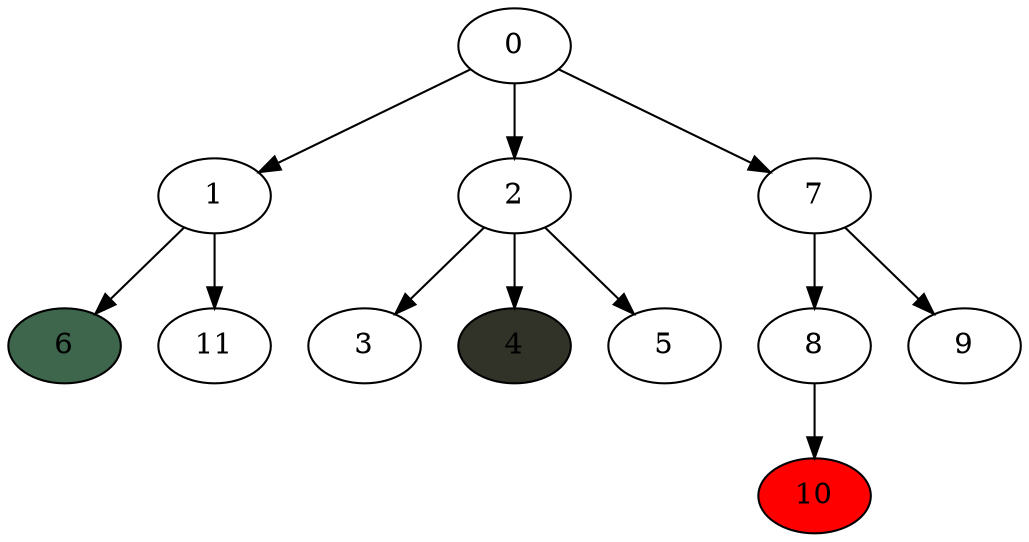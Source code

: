 digraph start{
0->1;
1->6;
6 [style=filled,fillcolor="0.4 0.4 0.4"]
1->11;
0->2;
2->3;
2->4;
4 [style=filled,fillcolor="0.2 0.2 0.2"]
2->5;
0->7;
7->8;
8->10;
10 [style=filled,fillcolor="1.0 1.0 1.0"]
7->9;
}